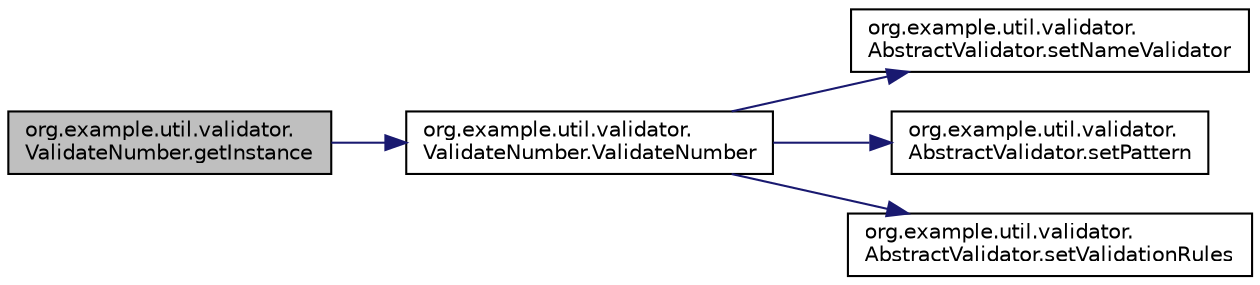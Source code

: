 digraph "org.example.util.validator.ValidateNumber.getInstance"
{
 // LATEX_PDF_SIZE
  edge [fontname="Helvetica",fontsize="10",labelfontname="Helvetica",labelfontsize="10"];
  node [fontname="Helvetica",fontsize="10",shape=record];
  rankdir="LR";
  Node1 [label="org.example.util.validator.\lValidateNumber.getInstance",height=0.2,width=0.4,color="black", fillcolor="grey75", style="filled", fontcolor="black",tooltip=" "];
  Node1 -> Node2 [color="midnightblue",fontsize="10",style="solid",fontname="Helvetica"];
  Node2 [label="org.example.util.validator.\lValidateNumber.ValidateNumber",height=0.2,width=0.4,color="black", fillcolor="white", style="filled",URL="$da/d74/a00099_a7ec897e4582c73f64c31a54dd7be673e.html#a7ec897e4582c73f64c31a54dd7be673e",tooltip="Classe con soli metodi statici."];
  Node2 -> Node3 [color="midnightblue",fontsize="10",style="solid",fontname="Helvetica"];
  Node3 [label="org.example.util.validator.\lAbstractValidator.setNameValidator",height=0.2,width=0.4,color="black", fillcolor="white", style="filled",URL="$d1/d51/a00079_a4e5c51528d1ceff3e97a2c833c66bd2e.html#a4e5c51528d1ceff3e97a2c833c66bd2e",tooltip="Sets name validator."];
  Node2 -> Node4 [color="midnightblue",fontsize="10",style="solid",fontname="Helvetica"];
  Node4 [label="org.example.util.validator.\lAbstractValidator.setPattern",height=0.2,width=0.4,color="black", fillcolor="white", style="filled",URL="$d1/d51/a00079_ad9a4477ef4cec79579960fb1683ff1a6.html#ad9a4477ef4cec79579960fb1683ff1a6",tooltip="Sets pattern."];
  Node2 -> Node5 [color="midnightblue",fontsize="10",style="solid",fontname="Helvetica"];
  Node5 [label="org.example.util.validator.\lAbstractValidator.setValidationRules",height=0.2,width=0.4,color="black", fillcolor="white", style="filled",URL="$d1/d51/a00079_a5cbc4c3ade49bfeff8b56acb5a872fbc.html#a5cbc4c3ade49bfeff8b56acb5a872fbc",tooltip="Sets validation rules."];
}
